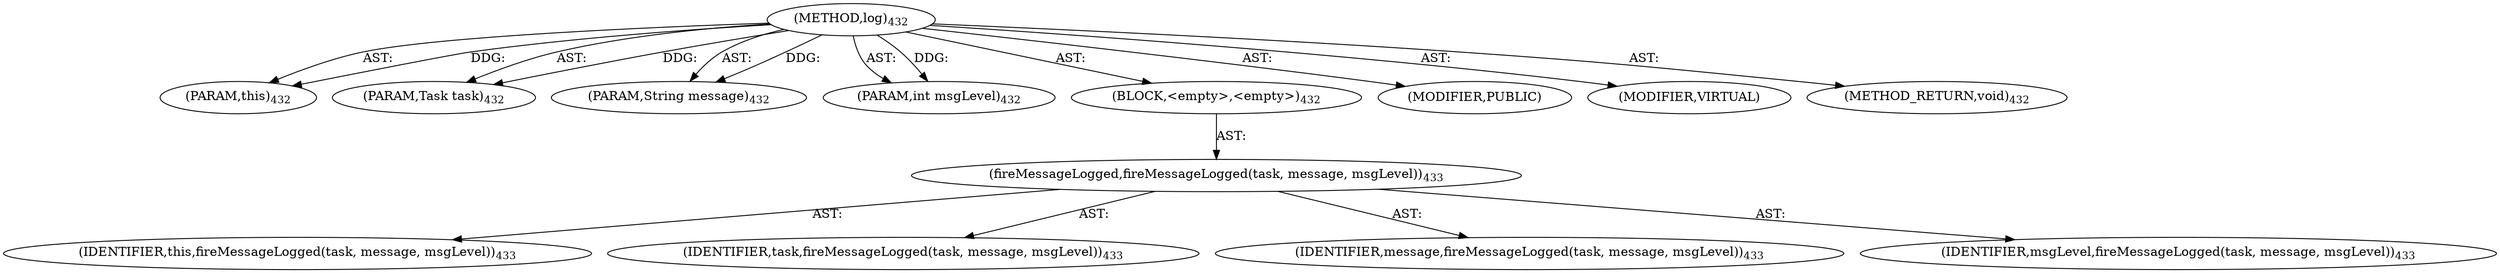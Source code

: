digraph "log" {  
"111669149712" [label = <(METHOD,log)<SUB>432</SUB>> ]
"115964117002" [label = <(PARAM,this)<SUB>432</SUB>> ]
"115964117075" [label = <(PARAM,Task task)<SUB>432</SUB>> ]
"115964117076" [label = <(PARAM,String message)<SUB>432</SUB>> ]
"115964117077" [label = <(PARAM,int msgLevel)<SUB>432</SUB>> ]
"25769803796" [label = <(BLOCK,&lt;empty&gt;,&lt;empty&gt;)<SUB>432</SUB>> ]
"30064771183" [label = <(fireMessageLogged,fireMessageLogged(task, message, msgLevel))<SUB>433</SUB>> ]
"68719476751" [label = <(IDENTIFIER,this,fireMessageLogged(task, message, msgLevel))<SUB>433</SUB>> ]
"68719476903" [label = <(IDENTIFIER,task,fireMessageLogged(task, message, msgLevel))<SUB>433</SUB>> ]
"68719476904" [label = <(IDENTIFIER,message,fireMessageLogged(task, message, msgLevel))<SUB>433</SUB>> ]
"68719476905" [label = <(IDENTIFIER,msgLevel,fireMessageLogged(task, message, msgLevel))<SUB>433</SUB>> ]
"133143986255" [label = <(MODIFIER,PUBLIC)> ]
"133143986256" [label = <(MODIFIER,VIRTUAL)> ]
"128849018896" [label = <(METHOD_RETURN,void)<SUB>432</SUB>> ]
  "111669149712" -> "115964117002"  [ label = "AST: "] 
  "111669149712" -> "115964117075"  [ label = "AST: "] 
  "111669149712" -> "115964117076"  [ label = "AST: "] 
  "111669149712" -> "115964117077"  [ label = "AST: "] 
  "111669149712" -> "25769803796"  [ label = "AST: "] 
  "111669149712" -> "133143986255"  [ label = "AST: "] 
  "111669149712" -> "133143986256"  [ label = "AST: "] 
  "111669149712" -> "128849018896"  [ label = "AST: "] 
  "25769803796" -> "30064771183"  [ label = "AST: "] 
  "30064771183" -> "68719476751"  [ label = "AST: "] 
  "30064771183" -> "68719476903"  [ label = "AST: "] 
  "30064771183" -> "68719476904"  [ label = "AST: "] 
  "30064771183" -> "68719476905"  [ label = "AST: "] 
  "111669149712" -> "115964117002"  [ label = "DDG: "] 
  "111669149712" -> "115964117075"  [ label = "DDG: "] 
  "111669149712" -> "115964117076"  [ label = "DDG: "] 
  "111669149712" -> "115964117077"  [ label = "DDG: "] 
}
